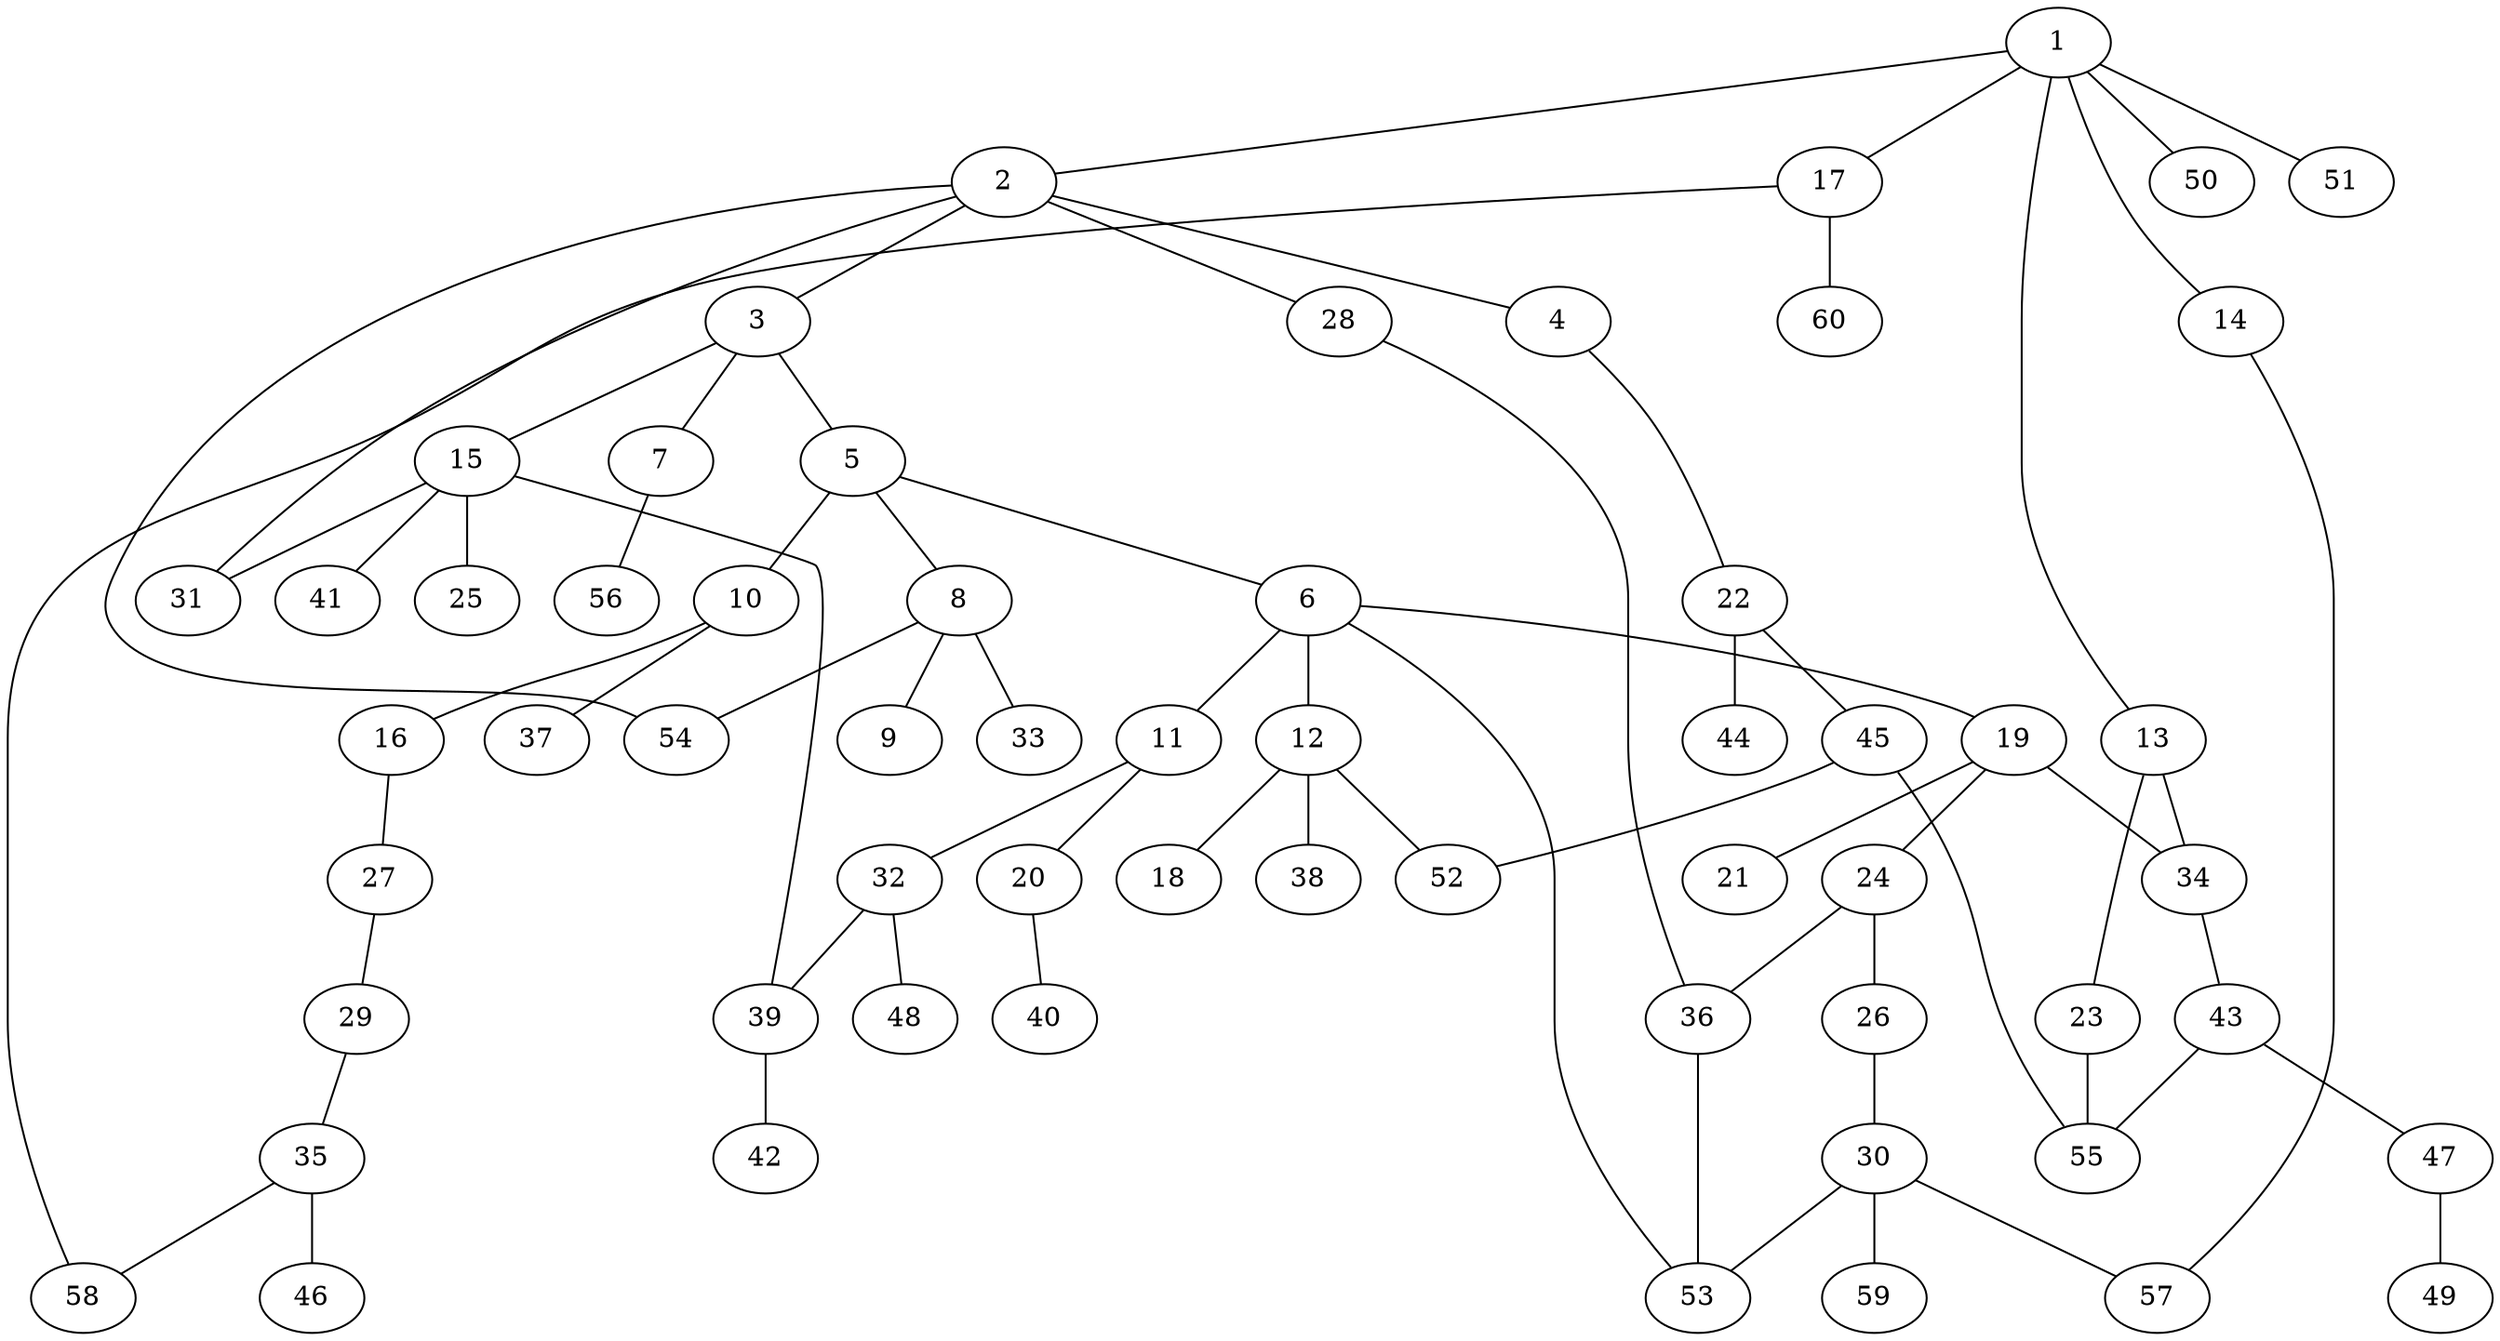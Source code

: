 graph graphname {1--2
1--13
1--14
1--17
1--50
1--51
2--3
2--4
2--28
2--31
2--54
3--5
3--7
3--15
4--22
5--6
5--8
5--10
6--11
6--12
6--19
6--53
7--56
8--9
8--33
8--54
10--16
10--37
11--20
11--32
12--18
12--38
12--52
13--23
13--34
14--57
15--25
15--31
15--39
15--41
16--27
17--58
17--60
19--21
19--24
19--34
20--40
22--44
22--45
23--55
24--26
24--36
26--30
27--29
28--36
29--35
30--53
30--57
30--59
32--39
32--48
34--43
35--46
35--58
36--53
39--42
43--47
43--55
45--52
45--55
47--49
}